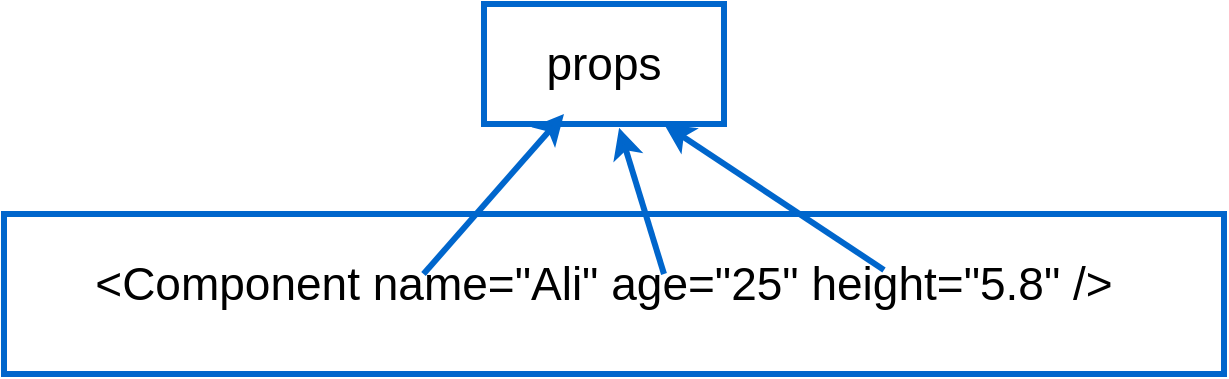 <mxfile version="20.2.3" type="device"><diagram id="c5ZylkvfkEdX8kOuanKj" name="Page-1"><mxGraphModel dx="887" dy="568" grid="1" gridSize="10" guides="1" tooltips="1" connect="1" arrows="1" fold="1" page="1" pageScale="1" pageWidth="1169" pageHeight="827" math="0" shadow="0"><root><mxCell id="0"/><mxCell id="1" parent="0"/><mxCell id="h-6ZIg6TgPDSKkXUyaaz-1" value="" style="rounded=0;whiteSpace=wrap;html=1;strokeWidth=3;strokeColor=#0066CC;" vertex="1" parent="1"><mxGeometry x="260" y="260" width="610" height="80" as="geometry"/></mxCell><mxCell id="h-6ZIg6TgPDSKkXUyaaz-2" value="&lt;font style=&quot;font-size: 23px;&quot;&gt;&amp;lt;Component name=&quot;Ali&quot; age=&quot;25&quot; height=&quot;5.8&quot; /&amp;gt;&lt;/font&gt;" style="text;html=1;strokeColor=none;fillColor=none;align=center;verticalAlign=middle;whiteSpace=wrap;rounded=0;" vertex="1" parent="1"><mxGeometry x="280" y="280" width="560" height="30" as="geometry"/></mxCell><mxCell id="h-6ZIg6TgPDSKkXUyaaz-3" value="props" style="whiteSpace=wrap;html=1;fontSize=23;strokeWidth=3;strokeColor=#0066CC;" vertex="1" parent="1"><mxGeometry x="500" y="155" width="120" height="60" as="geometry"/></mxCell><mxCell id="h-6ZIg6TgPDSKkXUyaaz-7" value="" style="endArrow=classic;html=1;rounded=0;fontSize=23;entryX=0.75;entryY=1;entryDx=0;entryDy=0;strokeWidth=3;strokeColor=#0066CC;" edge="1" parent="1" target="h-6ZIg6TgPDSKkXUyaaz-3"><mxGeometry width="50" height="50" relative="1" as="geometry"><mxPoint x="700" y="288" as="sourcePoint"/><mxPoint x="750" y="238" as="targetPoint"/></mxGeometry></mxCell><mxCell id="h-6ZIg6TgPDSKkXUyaaz-8" value="" style="endArrow=classic;html=1;rounded=0;fontSize=23;exitX=0.321;exitY=0.333;exitDx=0;exitDy=0;exitPerimeter=0;strokeWidth=3;strokeColor=#0066CC;" edge="1" parent="1"><mxGeometry width="50" height="50" relative="1" as="geometry"><mxPoint x="469.76" y="289.99" as="sourcePoint"/><mxPoint x="540" y="210" as="targetPoint"/></mxGeometry></mxCell><mxCell id="h-6ZIg6TgPDSKkXUyaaz-10" value="" style="endArrow=classic;html=1;rounded=0;fontSize=23;entryX=0.563;entryY=1.032;entryDx=0;entryDy=0;entryPerimeter=0;strokeWidth=3;strokeColor=#0066CC;" edge="1" parent="1" target="h-6ZIg6TgPDSKkXUyaaz-3"><mxGeometry width="50" height="50" relative="1" as="geometry"><mxPoint x="590" y="290" as="sourcePoint"/><mxPoint x="640" y="240" as="targetPoint"/></mxGeometry></mxCell></root></mxGraphModel></diagram></mxfile>